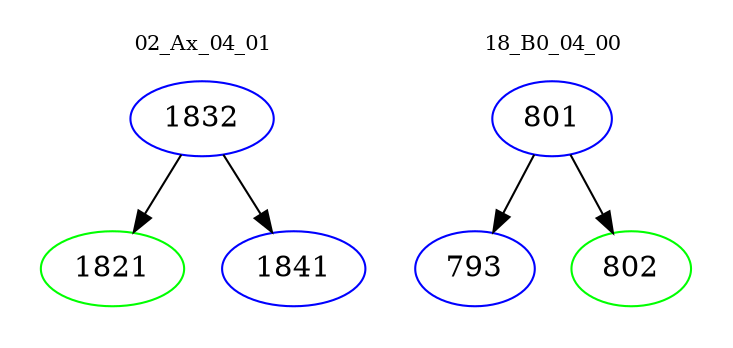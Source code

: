 digraph{
subgraph cluster_0 {
color = white
label = "02_Ax_04_01";
fontsize=10;
T0_1832 [label="1832", color="blue"]
T0_1832 -> T0_1821 [color="black"]
T0_1821 [label="1821", color="green"]
T0_1832 -> T0_1841 [color="black"]
T0_1841 [label="1841", color="blue"]
}
subgraph cluster_1 {
color = white
label = "18_B0_04_00";
fontsize=10;
T1_801 [label="801", color="blue"]
T1_801 -> T1_793 [color="black"]
T1_793 [label="793", color="blue"]
T1_801 -> T1_802 [color="black"]
T1_802 [label="802", color="green"]
}
}
